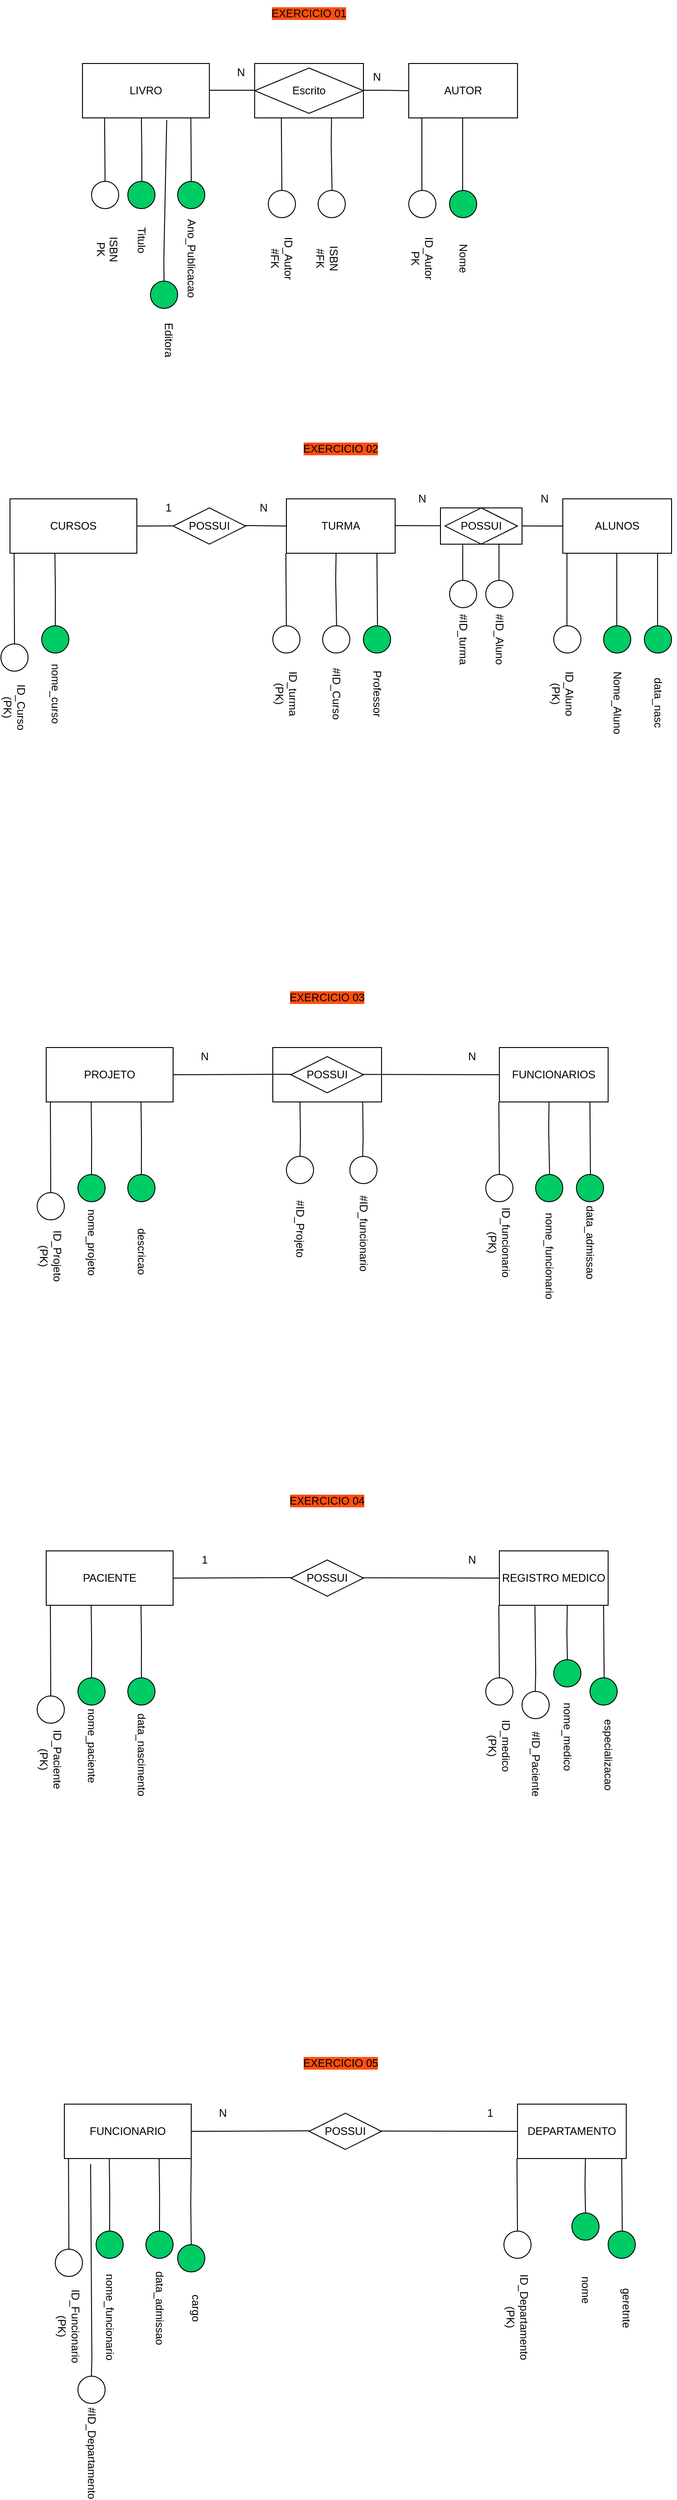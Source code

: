 <mxfile version="24.0.2" type="device">
  <diagram name="Page-1" id="LcC-b1PF1Xd6xPBBCu2K">
    <mxGraphModel dx="2045" dy="643" grid="1" gridSize="10" guides="1" tooltips="1" connect="1" arrows="1" fold="1" page="1" pageScale="1" pageWidth="850" pageHeight="1100" math="0" shadow="0">
      <root>
        <mxCell id="0" />
        <mxCell id="1" parent="0" />
        <mxCell id="yq6flEP6wWiERsx3pFqE-195" value="" style="rounded=0;whiteSpace=wrap;html=1;" parent="1" vertex="1">
          <mxGeometry x="-490" y="1215" width="120" height="60" as="geometry" />
        </mxCell>
        <mxCell id="yq6flEP6wWiERsx3pFqE-2" value="LIVRO" style="rounded=0;whiteSpace=wrap;html=1;" parent="1" vertex="1">
          <mxGeometry x="-700" y="130" width="140" height="60" as="geometry" />
        </mxCell>
        <mxCell id="yq6flEP6wWiERsx3pFqE-4" value="AUTOR" style="rounded=0;whiteSpace=wrap;html=1;" parent="1" vertex="1">
          <mxGeometry x="-340" y="130" width="120" height="60" as="geometry" />
        </mxCell>
        <mxCell id="yq6flEP6wWiERsx3pFqE-14" value="" style="ellipse;whiteSpace=wrap;html=1;rounded=0;fillColor=#00CC66;" parent="1" vertex="1">
          <mxGeometry x="-650" y="260" width="30" height="30" as="geometry" />
        </mxCell>
        <mxCell id="yq6flEP6wWiERsx3pFqE-16" value="Titulo" style="text;html=1;align=center;verticalAlign=middle;whiteSpace=wrap;rounded=0;rotation=90;" parent="1" vertex="1">
          <mxGeometry x="-665" y="310" width="60" height="30" as="geometry" />
        </mxCell>
        <mxCell id="yq6flEP6wWiERsx3pFqE-22" value="" style="ellipse;whiteSpace=wrap;html=1;rounded=0;" parent="1" vertex="1">
          <mxGeometry x="-690" y="260" width="30" height="30" as="geometry" />
        </mxCell>
        <mxCell id="yq6flEP6wWiERsx3pFqE-35" value="&lt;div&gt;ISBN&lt;/div&gt;&lt;div&gt;PK&lt;/div&gt;&lt;div&gt;&lt;br&gt;&lt;/div&gt;" style="text;html=1;align=center;verticalAlign=middle;whiteSpace=wrap;rounded=0;rotation=90;" parent="1" vertex="1">
          <mxGeometry x="-710" y="320" width="60" height="30" as="geometry" />
        </mxCell>
        <mxCell id="yq6flEP6wWiERsx3pFqE-37" value="" style="ellipse;whiteSpace=wrap;html=1;rounded=0;fillColor=#00CC66;" parent="1" vertex="1">
          <mxGeometry x="-595" y="260" width="30" height="30" as="geometry" />
        </mxCell>
        <mxCell id="yq6flEP6wWiERsx3pFqE-43" value="Ano_Publicacao" style="text;html=1;align=center;verticalAlign=middle;whiteSpace=wrap;rounded=0;rotation=90;" parent="1" vertex="1">
          <mxGeometry x="-610" y="330" width="60" height="30" as="geometry" />
        </mxCell>
        <mxCell id="yq6flEP6wWiERsx3pFqE-45" value="" style="ellipse;whiteSpace=wrap;html=1;" parent="1" vertex="1">
          <mxGeometry x="-340" y="270" width="30" height="30" as="geometry" />
        </mxCell>
        <mxCell id="yq6flEP6wWiERsx3pFqE-46" value="" style="ellipse;whiteSpace=wrap;html=1;fillColor=#00CC66;" parent="1" vertex="1">
          <mxGeometry x="-295" y="270" width="30" height="30" as="geometry" />
        </mxCell>
        <mxCell id="yq6flEP6wWiERsx3pFqE-48" value="" style="endArrow=none;html=1;rounded=0;" parent="1" edge="1">
          <mxGeometry width="50" height="50" relative="1" as="geometry">
            <mxPoint x="-325.5" y="270" as="sourcePoint" />
            <mxPoint x="-325.5" y="190" as="targetPoint" />
          </mxGeometry>
        </mxCell>
        <mxCell id="yq6flEP6wWiERsx3pFqE-49" value="" style="endArrow=none;html=1;rounded=0;" parent="1" edge="1">
          <mxGeometry width="50" height="50" relative="1" as="geometry">
            <mxPoint x="-280.5" y="270" as="sourcePoint" />
            <mxPoint x="-280.5" y="190" as="targetPoint" />
          </mxGeometry>
        </mxCell>
        <mxCell id="yq6flEP6wWiERsx3pFqE-55" value="" style="endArrow=none;html=1;rounded=0;entryX=0.697;entryY=1.063;entryDx=0;entryDy=0;entryPerimeter=0;" parent="1" edge="1">
          <mxGeometry width="50" height="50" relative="1" as="geometry">
            <mxPoint x="-580" y="260" as="sourcePoint" />
            <mxPoint x="-580.4" y="190.0" as="targetPoint" />
            <Array as="points">
              <mxPoint x="-580.04" y="246.22" />
            </Array>
          </mxGeometry>
        </mxCell>
        <mxCell id="yq6flEP6wWiERsx3pFqE-56" value="" style="endArrow=none;html=1;rounded=0;" parent="1" edge="1">
          <mxGeometry width="50" height="50" relative="1" as="geometry">
            <mxPoint x="-675.09" y="260" as="sourcePoint" />
            <mxPoint x="-675.59" y="190" as="targetPoint" />
          </mxGeometry>
        </mxCell>
        <mxCell id="yq6flEP6wWiERsx3pFqE-57" value="" style="endArrow=none;html=1;rounded=0;" parent="1" edge="1">
          <mxGeometry width="50" height="50" relative="1" as="geometry">
            <mxPoint x="-634.5" y="260" as="sourcePoint" />
            <mxPoint x="-635" y="190" as="targetPoint" />
            <Array as="points">
              <mxPoint x="-634.5" y="230" />
            </Array>
          </mxGeometry>
        </mxCell>
        <mxCell id="yq6flEP6wWiERsx3pFqE-59" value="" style="endArrow=none;html=1;rounded=0;" parent="1" edge="1">
          <mxGeometry width="50" height="50" relative="1" as="geometry">
            <mxPoint x="-560" y="159.5" as="sourcePoint" />
            <mxPoint x="-500" y="159.5" as="targetPoint" />
            <Array as="points">
              <mxPoint x="-519.5" y="159.5" />
            </Array>
          </mxGeometry>
        </mxCell>
        <mxCell id="yq6flEP6wWiERsx3pFqE-60" value="" style="endArrow=none;html=1;rounded=0;entryX=0;entryY=0.5;entryDx=0;entryDy=0;" parent="1" target="yq6flEP6wWiERsx3pFqE-4" edge="1">
          <mxGeometry width="50" height="50" relative="1" as="geometry">
            <mxPoint x="-410" y="159.5" as="sourcePoint" />
            <mxPoint x="-350" y="159.5" as="targetPoint" />
            <Array as="points">
              <mxPoint x="-369.5" y="159.5" />
            </Array>
          </mxGeometry>
        </mxCell>
        <mxCell id="yq6flEP6wWiERsx3pFqE-65" value="ID_Autor&lt;div&gt;PK&lt;/div&gt;" style="text;html=1;align=center;verticalAlign=middle;whiteSpace=wrap;rounded=0;rotation=90;" parent="1" vertex="1">
          <mxGeometry x="-355" y="330" width="60" height="30" as="geometry" />
        </mxCell>
        <mxCell id="yq6flEP6wWiERsx3pFqE-66" value="Nome" style="text;html=1;align=center;verticalAlign=middle;whiteSpace=wrap;rounded=0;rotation=90;" parent="1" vertex="1">
          <mxGeometry x="-310" y="330" width="60" height="30" as="geometry" />
        </mxCell>
        <mxCell id="yq6flEP6wWiERsx3pFqE-73" value="N" style="text;html=1;align=center;verticalAlign=middle;whiteSpace=wrap;rounded=0;rotation=0;" parent="1" vertex="1">
          <mxGeometry x="-550" y="130" width="50" height="20" as="geometry" />
        </mxCell>
        <mxCell id="yq6flEP6wWiERsx3pFqE-74" value="N" style="text;html=1;align=center;verticalAlign=middle;whiteSpace=wrap;rounded=0;rotation=0;" parent="1" vertex="1">
          <mxGeometry x="-400" y="135" width="50" height="20" as="geometry" />
        </mxCell>
        <mxCell id="yq6flEP6wWiERsx3pFqE-77" value="" style="ellipse;whiteSpace=wrap;html=1;rounded=0;fillColor=#00CC66;" parent="1" vertex="1">
          <mxGeometry x="-625" y="370" width="30" height="30" as="geometry" />
        </mxCell>
        <mxCell id="yq6flEP6wWiERsx3pFqE-79" value="Editora" style="text;html=1;align=center;verticalAlign=middle;whiteSpace=wrap;rounded=0;rotation=90;" parent="1" vertex="1">
          <mxGeometry x="-635" y="420" width="60" height="30" as="geometry" />
        </mxCell>
        <mxCell id="yq6flEP6wWiERsx3pFqE-80" value="" style="endArrow=none;html=1;rounded=0;entryX=0.664;entryY=1.04;entryDx=0;entryDy=0;entryPerimeter=0;exitX=0.5;exitY=0;exitDx=0;exitDy=0;" parent="1" source="yq6flEP6wWiERsx3pFqE-77" target="yq6flEP6wWiERsx3pFqE-2" edge="1">
          <mxGeometry width="50" height="50" relative="1" as="geometry">
            <mxPoint x="-610.19" y="360" as="sourcePoint" />
            <mxPoint x="-610.59" y="290" as="targetPoint" />
            <Array as="points">
              <mxPoint x="-610.23" y="346.22" />
            </Array>
          </mxGeometry>
        </mxCell>
        <mxCell id="yq6flEP6wWiERsx3pFqE-81" value="" style="ellipse;whiteSpace=wrap;html=1;" parent="1" vertex="1">
          <mxGeometry x="-495" y="270" width="30" height="30" as="geometry" />
        </mxCell>
        <mxCell id="yq6flEP6wWiERsx3pFqE-82" value="ID_Autor&lt;div&gt;#FK&lt;/div&gt;" style="text;html=1;align=center;verticalAlign=middle;whiteSpace=wrap;rounded=0;rotation=90;" parent="1" vertex="1">
          <mxGeometry x="-510" y="330" width="60" height="30" as="geometry" />
        </mxCell>
        <mxCell id="yq6flEP6wWiERsx3pFqE-83" value="" style="ellipse;whiteSpace=wrap;html=1;rounded=0;" parent="1" vertex="1">
          <mxGeometry x="-440" y="270" width="30" height="30" as="geometry" />
        </mxCell>
        <mxCell id="yq6flEP6wWiERsx3pFqE-84" value="&lt;div&gt;ISBN&lt;/div&gt;&lt;div&gt;#FK&lt;/div&gt;" style="text;html=1;align=center;verticalAlign=middle;whiteSpace=wrap;rounded=0;rotation=90;" parent="1" vertex="1">
          <mxGeometry x="-460" y="330" width="60" height="30" as="geometry" />
        </mxCell>
        <mxCell id="yq6flEP6wWiERsx3pFqE-85" value="" style="rounded=0;whiteSpace=wrap;html=1;" parent="1" vertex="1">
          <mxGeometry x="-510" y="130" width="120" height="60" as="geometry" />
        </mxCell>
        <mxCell id="yq6flEP6wWiERsx3pFqE-5" value="Escrito" style="rhombus;whiteSpace=wrap;html=1;" parent="1" vertex="1">
          <mxGeometry x="-510" y="135" width="120" height="50" as="geometry" />
        </mxCell>
        <mxCell id="yq6flEP6wWiERsx3pFqE-86" value="" style="endArrow=none;html=1;rounded=0;exitX=0.5;exitY=0;exitDx=0;exitDy=0;" parent="1" source="yq6flEP6wWiERsx3pFqE-81" edge="1">
          <mxGeometry width="50" height="50" relative="1" as="geometry">
            <mxPoint x="-480.09" y="260" as="sourcePoint" />
            <mxPoint x="-480.59" y="190" as="targetPoint" />
          </mxGeometry>
        </mxCell>
        <mxCell id="yq6flEP6wWiERsx3pFqE-87" value="" style="endArrow=none;html=1;rounded=0;exitX=0.5;exitY=0;exitDx=0;exitDy=0;" parent="1" edge="1">
          <mxGeometry width="50" height="50" relative="1" as="geometry">
            <mxPoint x="-424.59" y="270" as="sourcePoint" />
            <mxPoint x="-425.18" y="190" as="targetPoint" />
            <Array as="points">
              <mxPoint x="-425.59" y="220" />
            </Array>
          </mxGeometry>
        </mxCell>
        <mxCell id="yq6flEP6wWiERsx3pFqE-93" value="&lt;span style=&quot;background-color: rgb(255, 79, 15);&quot;&gt;EXERCICIO 01&lt;/span&gt;" style="text;html=1;align=center;verticalAlign=middle;whiteSpace=wrap;rounded=0;" parent="1" vertex="1">
          <mxGeometry x="-530" y="60" width="160" height="30" as="geometry" />
        </mxCell>
        <mxCell id="yq6flEP6wWiERsx3pFqE-94" value="CURSOS" style="rounded=0;whiteSpace=wrap;html=1;" parent="1" vertex="1">
          <mxGeometry x="-780" y="610" width="140" height="60" as="geometry" />
        </mxCell>
        <mxCell id="yq6flEP6wWiERsx3pFqE-95" value="ALUNOS" style="rounded=0;whiteSpace=wrap;html=1;" parent="1" vertex="1">
          <mxGeometry x="-170" y="610" width="120" height="60" as="geometry" />
        </mxCell>
        <mxCell id="yq6flEP6wWiERsx3pFqE-96" value="" style="ellipse;whiteSpace=wrap;html=1;rounded=0;fillColor=#00CC66;" parent="1" vertex="1">
          <mxGeometry x="-745" y="750" width="30" height="30" as="geometry" />
        </mxCell>
        <mxCell id="yq6flEP6wWiERsx3pFqE-97" value="nome_curso" style="text;html=1;align=center;verticalAlign=middle;whiteSpace=wrap;rounded=0;rotation=90;" parent="1" vertex="1">
          <mxGeometry x="-760" y="810" width="60" height="30" as="geometry" />
        </mxCell>
        <mxCell id="yq6flEP6wWiERsx3pFqE-98" value="" style="ellipse;whiteSpace=wrap;html=1;rounded=0;" parent="1" vertex="1">
          <mxGeometry x="-790" y="770" width="30" height="30" as="geometry" />
        </mxCell>
        <mxCell id="yq6flEP6wWiERsx3pFqE-99" value="&lt;div&gt;ID_Curso (PK)&lt;/div&gt;" style="text;html=1;align=center;verticalAlign=middle;whiteSpace=wrap;rounded=0;rotation=90;" parent="1" vertex="1">
          <mxGeometry x="-805" y="825" width="60" height="30" as="geometry" />
        </mxCell>
        <mxCell id="yq6flEP6wWiERsx3pFqE-102" value="" style="ellipse;whiteSpace=wrap;html=1;" parent="1" vertex="1">
          <mxGeometry x="-180" y="750" width="30" height="30" as="geometry" />
        </mxCell>
        <mxCell id="yq6flEP6wWiERsx3pFqE-103" value="" style="ellipse;whiteSpace=wrap;html=1;fillColor=#00CC66;" parent="1" vertex="1">
          <mxGeometry x="-125" y="750" width="30" height="30" as="geometry" />
        </mxCell>
        <mxCell id="yq6flEP6wWiERsx3pFqE-104" value="" style="endArrow=none;html=1;rounded=0;" parent="1" edge="1">
          <mxGeometry width="50" height="50" relative="1" as="geometry">
            <mxPoint x="-165.42" y="750" as="sourcePoint" />
            <mxPoint x="-165.42" y="670" as="targetPoint" />
          </mxGeometry>
        </mxCell>
        <mxCell id="yq6flEP6wWiERsx3pFqE-105" value="" style="endArrow=none;html=1;rounded=0;" parent="1" edge="1">
          <mxGeometry width="50" height="50" relative="1" as="geometry">
            <mxPoint x="-110.42" y="750" as="sourcePoint" />
            <mxPoint x="-110.42" y="670" as="targetPoint" />
          </mxGeometry>
        </mxCell>
        <mxCell id="yq6flEP6wWiERsx3pFqE-107" value="" style="endArrow=none;html=1;rounded=0;exitX=0.5;exitY=0;exitDx=0;exitDy=0;" parent="1" source="yq6flEP6wWiERsx3pFqE-98" edge="1">
          <mxGeometry width="50" height="50" relative="1" as="geometry">
            <mxPoint x="-774.92" y="740" as="sourcePoint" />
            <mxPoint x="-775.42" y="670" as="targetPoint" />
          </mxGeometry>
        </mxCell>
        <mxCell id="yq6flEP6wWiERsx3pFqE-108" value="" style="endArrow=none;html=1;rounded=0;exitX=0.5;exitY=0;exitDx=0;exitDy=0;" parent="1" source="yq6flEP6wWiERsx3pFqE-96" edge="1">
          <mxGeometry width="50" height="50" relative="1" as="geometry">
            <mxPoint x="-729.92" y="740" as="sourcePoint" />
            <mxPoint x="-730.42" y="670" as="targetPoint" />
            <Array as="points">
              <mxPoint x="-729.92" y="710" />
            </Array>
          </mxGeometry>
        </mxCell>
        <mxCell id="yq6flEP6wWiERsx3pFqE-109" value="" style="endArrow=none;html=1;rounded=0;exitX=1;exitY=0.5;exitDx=0;exitDy=0;entryX=0;entryY=0.5;entryDx=0;entryDy=0;" parent="1" source="yq6flEP6wWiERsx3pFqE-94" target="yq6flEP6wWiERsx3pFqE-122" edge="1">
          <mxGeometry width="50" height="50" relative="1" as="geometry">
            <mxPoint x="-555" y="639.5" as="sourcePoint" />
            <mxPoint x="-480" y="640" as="targetPoint" />
            <Array as="points">
              <mxPoint x="-514.5" y="639.5" />
            </Array>
          </mxGeometry>
        </mxCell>
        <mxCell id="yq6flEP6wWiERsx3pFqE-110" value="" style="endArrow=none;html=1;rounded=0;entryX=0;entryY=0.5;entryDx=0;entryDy=0;" parent="1" target="yq6flEP6wWiERsx3pFqE-95" edge="1">
          <mxGeometry width="50" height="50" relative="1" as="geometry">
            <mxPoint x="-405" y="639.5" as="sourcePoint" />
            <mxPoint x="-345" y="639.5" as="targetPoint" />
            <Array as="points">
              <mxPoint x="-364.5" y="639.5" />
            </Array>
          </mxGeometry>
        </mxCell>
        <mxCell id="yq6flEP6wWiERsx3pFqE-111" value="ID_Aluno (PK)" style="text;html=1;align=center;verticalAlign=middle;whiteSpace=wrap;rounded=0;rotation=90;" parent="1" vertex="1">
          <mxGeometry x="-200" y="810" width="60" height="30" as="geometry" />
        </mxCell>
        <mxCell id="yq6flEP6wWiERsx3pFqE-112" value="Nome_Aluno" style="text;html=1;align=center;verticalAlign=middle;whiteSpace=wrap;rounded=0;rotation=90;" parent="1" vertex="1">
          <mxGeometry x="-140" y="820" width="60" height="30" as="geometry" />
        </mxCell>
        <mxCell id="yq6flEP6wWiERsx3pFqE-119" value="ID_turma (PK)" style="text;html=1;align=center;verticalAlign=middle;whiteSpace=wrap;rounded=0;rotation=90;" parent="1" vertex="1">
          <mxGeometry x="-505" y="810" width="60" height="30" as="geometry" />
        </mxCell>
        <mxCell id="yq6flEP6wWiERsx3pFqE-120" value="" style="ellipse;whiteSpace=wrap;html=1;rounded=0;" parent="1" vertex="1">
          <mxGeometry x="-435" y="750" width="30" height="30" as="geometry" />
        </mxCell>
        <mxCell id="yq6flEP6wWiERsx3pFqE-121" value="&lt;div&gt;Professor&lt;/div&gt;" style="text;html=1;align=center;verticalAlign=middle;whiteSpace=wrap;rounded=0;rotation=90;" parent="1" vertex="1">
          <mxGeometry x="-405" y="810" width="60" height="30" as="geometry" />
        </mxCell>
        <mxCell id="yq6flEP6wWiERsx3pFqE-122" value="TURMA" style="rounded=0;whiteSpace=wrap;html=1;" parent="1" vertex="1">
          <mxGeometry x="-475" y="610" width="120" height="60" as="geometry" />
        </mxCell>
        <mxCell id="yq6flEP6wWiERsx3pFqE-124" value="" style="endArrow=none;html=1;rounded=0;exitX=0.5;exitY=0;exitDx=0;exitDy=0;" parent="1" edge="1">
          <mxGeometry width="50" height="50" relative="1" as="geometry">
            <mxPoint x="-475" y="750" as="sourcePoint" />
            <mxPoint x="-475.59" y="670" as="targetPoint" />
          </mxGeometry>
        </mxCell>
        <mxCell id="yq6flEP6wWiERsx3pFqE-125" value="" style="endArrow=none;html=1;rounded=0;exitX=0.5;exitY=0;exitDx=0;exitDy=0;" parent="1" edge="1">
          <mxGeometry width="50" height="50" relative="1" as="geometry">
            <mxPoint x="-419.59" y="750" as="sourcePoint" />
            <mxPoint x="-420.18" y="670" as="targetPoint" />
            <Array as="points">
              <mxPoint x="-420.59" y="700" />
            </Array>
          </mxGeometry>
        </mxCell>
        <mxCell id="yq6flEP6wWiERsx3pFqE-126" value="&lt;span style=&quot;background-color: rgb(255, 79, 15);&quot;&gt;EXERCICIO 02&lt;/span&gt;" style="text;html=1;align=center;verticalAlign=middle;whiteSpace=wrap;rounded=0;" parent="1" vertex="1">
          <mxGeometry x="-495" y="540" width="160" height="30" as="geometry" />
        </mxCell>
        <mxCell id="yq6flEP6wWiERsx3pFqE-128" value="" style="ellipse;whiteSpace=wrap;html=1;fillColor=#00CC66;" parent="1" vertex="1">
          <mxGeometry x="-80" y="750" width="30" height="30" as="geometry" />
        </mxCell>
        <mxCell id="yq6flEP6wWiERsx3pFqE-129" value="" style="endArrow=none;html=1;rounded=0;" parent="1" edge="1">
          <mxGeometry width="50" height="50" relative="1" as="geometry">
            <mxPoint x="-65.42" y="750" as="sourcePoint" />
            <mxPoint x="-65.42" y="670" as="targetPoint" />
          </mxGeometry>
        </mxCell>
        <mxCell id="yq6flEP6wWiERsx3pFqE-130" value="data_nasc" style="text;html=1;align=center;verticalAlign=middle;whiteSpace=wrap;rounded=0;rotation=90;" parent="1" vertex="1">
          <mxGeometry x="-95" y="815" width="60" height="40" as="geometry" />
        </mxCell>
        <mxCell id="yq6flEP6wWiERsx3pFqE-131" value="" style="rounded=0;whiteSpace=wrap;html=1;" parent="1" vertex="1">
          <mxGeometry x="-305" y="620" width="90" height="40" as="geometry" />
        </mxCell>
        <mxCell id="yq6flEP6wWiERsx3pFqE-132" value="POSSUI" style="rhombus;whiteSpace=wrap;html=1;" parent="1" vertex="1">
          <mxGeometry x="-300" y="620" width="80" height="40" as="geometry" />
        </mxCell>
        <mxCell id="yq6flEP6wWiERsx3pFqE-133" value="#ID_turma" style="text;html=1;align=center;verticalAlign=middle;whiteSpace=wrap;rounded=0;rotation=90;" parent="1" vertex="1">
          <mxGeometry x="-310" y="750" width="60" height="30" as="geometry" />
        </mxCell>
        <mxCell id="yq6flEP6wWiERsx3pFqE-134" value="#ID_Aluno" style="text;html=1;align=center;verticalAlign=middle;whiteSpace=wrap;rounded=0;rotation=90;" parent="1" vertex="1">
          <mxGeometry x="-270" y="750" width="60" height="30" as="geometry" />
        </mxCell>
        <mxCell id="yq6flEP6wWiERsx3pFqE-135" value="" style="ellipse;whiteSpace=wrap;html=1;" parent="1" vertex="1">
          <mxGeometry x="-295" y="700" width="30" height="30" as="geometry" />
        </mxCell>
        <mxCell id="yq6flEP6wWiERsx3pFqE-136" value="" style="ellipse;whiteSpace=wrap;html=1;" parent="1" vertex="1">
          <mxGeometry x="-255" y="700" width="30" height="30" as="geometry" />
        </mxCell>
        <mxCell id="yq6flEP6wWiERsx3pFqE-137" value="" style="endArrow=none;html=1;rounded=0;" parent="1" edge="1">
          <mxGeometry width="50" height="50" relative="1" as="geometry">
            <mxPoint x="-280.42" y="700" as="sourcePoint" />
            <mxPoint x="-280.42" y="660" as="targetPoint" />
            <Array as="points" />
          </mxGeometry>
        </mxCell>
        <mxCell id="yq6flEP6wWiERsx3pFqE-138" value="" style="endArrow=none;html=1;rounded=0;" parent="1" edge="1">
          <mxGeometry width="50" height="50" relative="1" as="geometry">
            <mxPoint x="-240.42" y="700" as="sourcePoint" />
            <mxPoint x="-240.42" y="660" as="targetPoint" />
            <Array as="points" />
          </mxGeometry>
        </mxCell>
        <mxCell id="yq6flEP6wWiERsx3pFqE-139" value="N" style="text;html=1;align=center;verticalAlign=middle;whiteSpace=wrap;rounded=0;rotation=0;" parent="1" vertex="1">
          <mxGeometry x="-350" y="600" width="50" height="20" as="geometry" />
        </mxCell>
        <mxCell id="yq6flEP6wWiERsx3pFqE-141" value="N" style="text;html=1;align=center;verticalAlign=middle;whiteSpace=wrap;rounded=0;rotation=0;" parent="1" vertex="1">
          <mxGeometry x="-215" y="600" width="50" height="20" as="geometry" />
        </mxCell>
        <mxCell id="yq6flEP6wWiERsx3pFqE-143" value="POSSUI" style="rhombus;whiteSpace=wrap;html=1;" parent="1" vertex="1">
          <mxGeometry x="-600" y="620" width="80" height="40" as="geometry" />
        </mxCell>
        <mxCell id="yq6flEP6wWiERsx3pFqE-144" value="N" style="text;html=1;align=center;verticalAlign=middle;whiteSpace=wrap;rounded=0;rotation=0;" parent="1" vertex="1">
          <mxGeometry x="-525" y="610" width="50" height="20" as="geometry" />
        </mxCell>
        <mxCell id="yq6flEP6wWiERsx3pFqE-145" value="1" style="text;html=1;align=center;verticalAlign=middle;whiteSpace=wrap;rounded=0;rotation=0;" parent="1" vertex="1">
          <mxGeometry x="-630" y="610" width="50" height="20" as="geometry" />
        </mxCell>
        <mxCell id="yq6flEP6wWiERsx3pFqE-146" value="#ID_Curso" style="text;html=1;align=center;verticalAlign=middle;whiteSpace=wrap;rounded=0;rotation=90;" parent="1" vertex="1">
          <mxGeometry x="-450" y="810" width="60" height="30" as="geometry" />
        </mxCell>
        <mxCell id="yq6flEP6wWiERsx3pFqE-147" value="" style="ellipse;whiteSpace=wrap;html=1;rounded=0;fillColor=#00CC66;" parent="1" vertex="1">
          <mxGeometry x="-390" y="750" width="30" height="30" as="geometry" />
        </mxCell>
        <mxCell id="yq6flEP6wWiERsx3pFqE-148" value="" style="endArrow=none;html=1;rounded=0;exitX=0.5;exitY=0;exitDx=0;exitDy=0;" parent="1" edge="1">
          <mxGeometry width="50" height="50" relative="1" as="geometry">
            <mxPoint x="-374.5" y="750" as="sourcePoint" />
            <mxPoint x="-375.09" y="670" as="targetPoint" />
            <Array as="points" />
          </mxGeometry>
        </mxCell>
        <mxCell id="yq6flEP6wWiERsx3pFqE-149" value="PROJETO" style="rounded=0;whiteSpace=wrap;html=1;" parent="1" vertex="1">
          <mxGeometry x="-740" y="1215" width="140" height="60" as="geometry" />
        </mxCell>
        <mxCell id="yq6flEP6wWiERsx3pFqE-151" value="" style="ellipse;whiteSpace=wrap;html=1;rounded=0;fillColor=#00CC66;" parent="1" vertex="1">
          <mxGeometry x="-705" y="1355" width="30" height="30" as="geometry" />
        </mxCell>
        <mxCell id="yq6flEP6wWiERsx3pFqE-152" value="nome_projeto" style="text;html=1;align=center;verticalAlign=middle;whiteSpace=wrap;rounded=0;rotation=90;" parent="1" vertex="1">
          <mxGeometry x="-720" y="1415" width="60" height="30" as="geometry" />
        </mxCell>
        <mxCell id="yq6flEP6wWiERsx3pFqE-153" value="" style="ellipse;whiteSpace=wrap;html=1;rounded=0;" parent="1" vertex="1">
          <mxGeometry x="-750" y="1375" width="30" height="30" as="geometry" />
        </mxCell>
        <mxCell id="yq6flEP6wWiERsx3pFqE-154" value="&lt;div&gt;ID_Projeto (PK)&lt;/div&gt;" style="text;html=1;align=center;verticalAlign=middle;whiteSpace=wrap;rounded=0;rotation=90;" parent="1" vertex="1">
          <mxGeometry x="-765" y="1430" width="60" height="30" as="geometry" />
        </mxCell>
        <mxCell id="yq6flEP6wWiERsx3pFqE-159" value="" style="endArrow=none;html=1;rounded=0;exitX=0.5;exitY=0;exitDx=0;exitDy=0;" parent="1" source="yq6flEP6wWiERsx3pFqE-153" edge="1">
          <mxGeometry width="50" height="50" relative="1" as="geometry">
            <mxPoint x="-734.92" y="1345" as="sourcePoint" />
            <mxPoint x="-735.42" y="1275" as="targetPoint" />
          </mxGeometry>
        </mxCell>
        <mxCell id="yq6flEP6wWiERsx3pFqE-160" value="" style="endArrow=none;html=1;rounded=0;exitX=0.5;exitY=0;exitDx=0;exitDy=0;" parent="1" source="yq6flEP6wWiERsx3pFqE-151" edge="1">
          <mxGeometry width="50" height="50" relative="1" as="geometry">
            <mxPoint x="-689.92" y="1345" as="sourcePoint" />
            <mxPoint x="-690.42" y="1275" as="targetPoint" />
            <Array as="points">
              <mxPoint x="-689.92" y="1315" />
            </Array>
          </mxGeometry>
        </mxCell>
        <mxCell id="yq6flEP6wWiERsx3pFqE-161" value="" style="endArrow=none;html=1;rounded=0;exitX=1;exitY=0.5;exitDx=0;exitDy=0;entryX=0;entryY=0.5;entryDx=0;entryDy=0;" parent="1" source="yq6flEP6wWiERsx3pFqE-149" target="yq6flEP6wWiERsx3pFqE-169" edge="1">
          <mxGeometry width="50" height="50" relative="1" as="geometry">
            <mxPoint x="-515" y="1244.5" as="sourcePoint" />
            <mxPoint x="-440" y="1245" as="targetPoint" />
            <Array as="points">
              <mxPoint x="-474.5" y="1244.5" />
            </Array>
          </mxGeometry>
        </mxCell>
        <mxCell id="yq6flEP6wWiERsx3pFqE-166" value="ID_funcionario (PK)" style="text;html=1;align=center;verticalAlign=middle;whiteSpace=wrap;rounded=0;rotation=90;" parent="1" vertex="1">
          <mxGeometry x="-270" y="1415" width="60" height="30" as="geometry" />
        </mxCell>
        <mxCell id="yq6flEP6wWiERsx3pFqE-167" value="" style="ellipse;whiteSpace=wrap;html=1;rounded=0;fillColor=#00CC66;" parent="1" vertex="1">
          <mxGeometry x="-200" y="1355" width="30" height="30" as="geometry" />
        </mxCell>
        <mxCell id="yq6flEP6wWiERsx3pFqE-168" value="&lt;div&gt;data_admissao&lt;/div&gt;" style="text;html=1;align=center;verticalAlign=middle;whiteSpace=wrap;rounded=0;rotation=90;" parent="1" vertex="1">
          <mxGeometry x="-170" y="1415" width="60" height="30" as="geometry" />
        </mxCell>
        <mxCell id="yq6flEP6wWiERsx3pFqE-169" value="FUNCIONARIOS" style="rounded=0;whiteSpace=wrap;html=1;" parent="1" vertex="1">
          <mxGeometry x="-240" y="1215" width="120" height="60" as="geometry" />
        </mxCell>
        <mxCell id="yq6flEP6wWiERsx3pFqE-170" value="" style="endArrow=none;html=1;rounded=0;exitX=0.5;exitY=0;exitDx=0;exitDy=0;" parent="1" edge="1">
          <mxGeometry width="50" height="50" relative="1" as="geometry">
            <mxPoint x="-240" y="1355" as="sourcePoint" />
            <mxPoint x="-240.59" y="1275" as="targetPoint" />
          </mxGeometry>
        </mxCell>
        <mxCell id="yq6flEP6wWiERsx3pFqE-171" value="" style="endArrow=none;html=1;rounded=0;exitX=0.5;exitY=0;exitDx=0;exitDy=0;" parent="1" edge="1">
          <mxGeometry width="50" height="50" relative="1" as="geometry">
            <mxPoint x="-184.59" y="1355" as="sourcePoint" />
            <mxPoint x="-185.18" y="1275" as="targetPoint" />
            <Array as="points">
              <mxPoint x="-185.59" y="1305" />
            </Array>
          </mxGeometry>
        </mxCell>
        <mxCell id="yq6flEP6wWiERsx3pFqE-172" value="&lt;span style=&quot;background-color: rgb(255, 79, 15);&quot;&gt;EXERCICIO 03&lt;/span&gt;" style="text;html=1;align=center;verticalAlign=middle;whiteSpace=wrap;rounded=0;" parent="1" vertex="1">
          <mxGeometry x="-510" y="1145" width="160" height="30" as="geometry" />
        </mxCell>
        <mxCell id="yq6flEP6wWiERsx3pFqE-186" value="POSSUI" style="rhombus;whiteSpace=wrap;html=1;" parent="1" vertex="1">
          <mxGeometry x="-470" y="1225" width="80" height="40" as="geometry" />
        </mxCell>
        <mxCell id="yq6flEP6wWiERsx3pFqE-187" value="N" style="text;html=1;align=center;verticalAlign=middle;whiteSpace=wrap;rounded=0;rotation=0;" parent="1" vertex="1">
          <mxGeometry x="-295" y="1215" width="50" height="20" as="geometry" />
        </mxCell>
        <mxCell id="yq6flEP6wWiERsx3pFqE-188" value="N" style="text;html=1;align=center;verticalAlign=middle;whiteSpace=wrap;rounded=0;rotation=0;" parent="1" vertex="1">
          <mxGeometry x="-590" y="1215" width="50" height="20" as="geometry" />
        </mxCell>
        <mxCell id="yq6flEP6wWiERsx3pFqE-189" value="nome_funcionario" style="text;html=1;align=center;verticalAlign=middle;whiteSpace=wrap;rounded=0;rotation=90;" parent="1" vertex="1">
          <mxGeometry x="-215" y="1430" width="60" height="30" as="geometry" />
        </mxCell>
        <mxCell id="yq6flEP6wWiERsx3pFqE-190" value="" style="ellipse;whiteSpace=wrap;html=1;rounded=0;fillColor=#00CC66;" parent="1" vertex="1">
          <mxGeometry x="-155" y="1355" width="30" height="30" as="geometry" />
        </mxCell>
        <mxCell id="yq6flEP6wWiERsx3pFqE-191" value="" style="endArrow=none;html=1;rounded=0;exitX=0.5;exitY=0;exitDx=0;exitDy=0;" parent="1" edge="1">
          <mxGeometry width="50" height="50" relative="1" as="geometry">
            <mxPoint x="-139.5" y="1355" as="sourcePoint" />
            <mxPoint x="-140.09" y="1275" as="targetPoint" />
            <Array as="points" />
          </mxGeometry>
        </mxCell>
        <mxCell id="yq6flEP6wWiERsx3pFqE-192" value="" style="ellipse;whiteSpace=wrap;html=1;rounded=0;fillColor=#00CC66;" parent="1" vertex="1">
          <mxGeometry x="-650" y="1355" width="30" height="30" as="geometry" />
        </mxCell>
        <mxCell id="yq6flEP6wWiERsx3pFqE-193" value="" style="endArrow=none;html=1;rounded=0;exitX=0.5;exitY=0;exitDx=0;exitDy=0;" parent="1" edge="1">
          <mxGeometry width="50" height="50" relative="1" as="geometry">
            <mxPoint x="-635" y="1355" as="sourcePoint" />
            <mxPoint x="-635.42" y="1275" as="targetPoint" />
            <Array as="points">
              <mxPoint x="-634.92" y="1315" />
            </Array>
          </mxGeometry>
        </mxCell>
        <mxCell id="yq6flEP6wWiERsx3pFqE-194" value="descricao" style="text;html=1;align=center;verticalAlign=middle;whiteSpace=wrap;rounded=0;rotation=90;" parent="1" vertex="1">
          <mxGeometry x="-665" y="1425" width="60" height="30" as="geometry" />
        </mxCell>
        <mxCell id="yq6flEP6wWiERsx3pFqE-196" value="#ID_Projeto" style="text;html=1;align=center;verticalAlign=middle;whiteSpace=wrap;rounded=0;rotation=90;" parent="1" vertex="1">
          <mxGeometry x="-490" y="1400" width="60" height="30" as="geometry" />
        </mxCell>
        <mxCell id="yq6flEP6wWiERsx3pFqE-197" value="#ID_funcionario" style="text;html=1;align=center;verticalAlign=middle;whiteSpace=wrap;rounded=0;rotation=90;" parent="1" vertex="1">
          <mxGeometry x="-420" y="1405" width="60" height="30" as="geometry" />
        </mxCell>
        <mxCell id="yq6flEP6wWiERsx3pFqE-198" value="" style="ellipse;whiteSpace=wrap;html=1;rounded=0;" parent="1" vertex="1">
          <mxGeometry x="-475" y="1335" width="30" height="30" as="geometry" />
        </mxCell>
        <mxCell id="yq6flEP6wWiERsx3pFqE-199" value="" style="ellipse;whiteSpace=wrap;html=1;rounded=0;" parent="1" vertex="1">
          <mxGeometry x="-405" y="1335" width="30" height="30" as="geometry" />
        </mxCell>
        <mxCell id="yq6flEP6wWiERsx3pFqE-200" value="" style="endArrow=none;html=1;rounded=0;" parent="1" edge="1">
          <mxGeometry width="50" height="50" relative="1" as="geometry">
            <mxPoint x="-460" y="1335" as="sourcePoint" />
            <mxPoint x="-460" y="1275" as="targetPoint" />
            <Array as="points">
              <mxPoint x="-459.5" y="1315" />
            </Array>
          </mxGeometry>
        </mxCell>
        <mxCell id="yq6flEP6wWiERsx3pFqE-201" value="" style="endArrow=none;html=1;rounded=0;" parent="1" edge="1">
          <mxGeometry width="50" height="50" relative="1" as="geometry">
            <mxPoint x="-390.83" y="1335" as="sourcePoint" />
            <mxPoint x="-390.83" y="1275" as="targetPoint" />
            <Array as="points">
              <mxPoint x="-390.33" y="1315" />
            </Array>
          </mxGeometry>
        </mxCell>
        <mxCell id="yq6flEP6wWiERsx3pFqE-202" value="" style="ellipse;whiteSpace=wrap;html=1;rounded=0;" parent="1" vertex="1">
          <mxGeometry x="-255" y="1355" width="30" height="30" as="geometry" />
        </mxCell>
        <mxCell id="yq6flEP6wWiERsx3pFqE-203" value="" style="ellipse;whiteSpace=wrap;html=1;rounded=0;" parent="1" vertex="1">
          <mxGeometry x="-490" y="750" width="30" height="30" as="geometry" />
        </mxCell>
        <mxCell id="yq6flEP6wWiERsx3pFqE-205" value="PACIENTE" style="rounded=0;whiteSpace=wrap;html=1;" parent="1" vertex="1">
          <mxGeometry x="-740" y="1770" width="140" height="60" as="geometry" />
        </mxCell>
        <mxCell id="yq6flEP6wWiERsx3pFqE-206" value="" style="ellipse;whiteSpace=wrap;html=1;rounded=0;fillColor=#00CC66;" parent="1" vertex="1">
          <mxGeometry x="-705" y="1910" width="30" height="30" as="geometry" />
        </mxCell>
        <mxCell id="yq6flEP6wWiERsx3pFqE-207" value="nome_paciente" style="text;html=1;align=center;verticalAlign=middle;whiteSpace=wrap;rounded=0;rotation=90;" parent="1" vertex="1">
          <mxGeometry x="-720" y="1970" width="60" height="30" as="geometry" />
        </mxCell>
        <mxCell id="yq6flEP6wWiERsx3pFqE-208" value="" style="ellipse;whiteSpace=wrap;html=1;rounded=0;" parent="1" vertex="1">
          <mxGeometry x="-750" y="1930" width="30" height="30" as="geometry" />
        </mxCell>
        <mxCell id="yq6flEP6wWiERsx3pFqE-209" value="&lt;div&gt;ID_Paciente (PK)&lt;/div&gt;" style="text;html=1;align=center;verticalAlign=middle;whiteSpace=wrap;rounded=0;rotation=90;" parent="1" vertex="1">
          <mxGeometry x="-765" y="1985" width="60" height="30" as="geometry" />
        </mxCell>
        <mxCell id="yq6flEP6wWiERsx3pFqE-210" value="" style="endArrow=none;html=1;rounded=0;exitX=0.5;exitY=0;exitDx=0;exitDy=0;" parent="1" source="yq6flEP6wWiERsx3pFqE-208" edge="1">
          <mxGeometry width="50" height="50" relative="1" as="geometry">
            <mxPoint x="-734.92" y="1900" as="sourcePoint" />
            <mxPoint x="-735.42" y="1830" as="targetPoint" />
          </mxGeometry>
        </mxCell>
        <mxCell id="yq6flEP6wWiERsx3pFqE-211" value="" style="endArrow=none;html=1;rounded=0;exitX=0.5;exitY=0;exitDx=0;exitDy=0;" parent="1" source="yq6flEP6wWiERsx3pFqE-206" edge="1">
          <mxGeometry width="50" height="50" relative="1" as="geometry">
            <mxPoint x="-689.92" y="1900" as="sourcePoint" />
            <mxPoint x="-690.42" y="1830" as="targetPoint" />
            <Array as="points">
              <mxPoint x="-689.92" y="1870" />
            </Array>
          </mxGeometry>
        </mxCell>
        <mxCell id="yq6flEP6wWiERsx3pFqE-212" value="" style="endArrow=none;html=1;rounded=0;exitX=1;exitY=0.5;exitDx=0;exitDy=0;entryX=0;entryY=0.5;entryDx=0;entryDy=0;" parent="1" source="yq6flEP6wWiERsx3pFqE-205" target="yq6flEP6wWiERsx3pFqE-216" edge="1">
          <mxGeometry width="50" height="50" relative="1" as="geometry">
            <mxPoint x="-515" y="1799.5" as="sourcePoint" />
            <mxPoint x="-440" y="1800" as="targetPoint" />
            <Array as="points">
              <mxPoint x="-474.5" y="1799.5" />
            </Array>
          </mxGeometry>
        </mxCell>
        <mxCell id="yq6flEP6wWiERsx3pFqE-213" value="ID_medico (PK)" style="text;html=1;align=center;verticalAlign=middle;whiteSpace=wrap;rounded=0;rotation=90;" parent="1" vertex="1">
          <mxGeometry x="-270" y="1970" width="60" height="30" as="geometry" />
        </mxCell>
        <mxCell id="yq6flEP6wWiERsx3pFqE-214" value="" style="ellipse;whiteSpace=wrap;html=1;rounded=0;fillColor=#00CC66;" parent="1" vertex="1">
          <mxGeometry x="-180" y="1890" width="30" height="30" as="geometry" />
        </mxCell>
        <mxCell id="yq6flEP6wWiERsx3pFqE-215" value="&lt;div&gt;especializacao&lt;/div&gt;" style="text;html=1;align=center;verticalAlign=middle;whiteSpace=wrap;rounded=0;rotation=90;" parent="1" vertex="1">
          <mxGeometry x="-150" y="1980" width="60" height="30" as="geometry" />
        </mxCell>
        <mxCell id="yq6flEP6wWiERsx3pFqE-216" value="REGISTRO MEDICO" style="rounded=0;whiteSpace=wrap;html=1;" parent="1" vertex="1">
          <mxGeometry x="-240" y="1770" width="120" height="60" as="geometry" />
        </mxCell>
        <mxCell id="yq6flEP6wWiERsx3pFqE-217" value="" style="endArrow=none;html=1;rounded=0;exitX=0.5;exitY=0;exitDx=0;exitDy=0;" parent="1" edge="1">
          <mxGeometry width="50" height="50" relative="1" as="geometry">
            <mxPoint x="-240" y="1910" as="sourcePoint" />
            <mxPoint x="-240.59" y="1830" as="targetPoint" />
          </mxGeometry>
        </mxCell>
        <mxCell id="yq6flEP6wWiERsx3pFqE-218" value="" style="endArrow=none;html=1;rounded=0;" parent="1" edge="1">
          <mxGeometry width="50" height="50" relative="1" as="geometry">
            <mxPoint x="-165" y="1890" as="sourcePoint" />
            <mxPoint x="-165.09" y="1830" as="targetPoint" />
            <Array as="points">
              <mxPoint x="-165.5" y="1860" />
            </Array>
          </mxGeometry>
        </mxCell>
        <mxCell id="yq6flEP6wWiERsx3pFqE-219" value="&lt;span style=&quot;background-color: rgb(255, 79, 15);&quot;&gt;EXERCICIO 04&lt;/span&gt;" style="text;html=1;align=center;verticalAlign=middle;whiteSpace=wrap;rounded=0;" parent="1" vertex="1">
          <mxGeometry x="-510" y="1700" width="160" height="30" as="geometry" />
        </mxCell>
        <mxCell id="yq6flEP6wWiERsx3pFqE-220" value="POSSUI" style="rhombus;whiteSpace=wrap;html=1;" parent="1" vertex="1">
          <mxGeometry x="-470" y="1780" width="80" height="40" as="geometry" />
        </mxCell>
        <mxCell id="yq6flEP6wWiERsx3pFqE-221" value="N" style="text;html=1;align=center;verticalAlign=middle;whiteSpace=wrap;rounded=0;rotation=0;" parent="1" vertex="1">
          <mxGeometry x="-295" y="1770" width="50" height="20" as="geometry" />
        </mxCell>
        <mxCell id="yq6flEP6wWiERsx3pFqE-222" value="1" style="text;html=1;align=center;verticalAlign=middle;whiteSpace=wrap;rounded=0;rotation=0;" parent="1" vertex="1">
          <mxGeometry x="-590" y="1770" width="50" height="20" as="geometry" />
        </mxCell>
        <mxCell id="yq6flEP6wWiERsx3pFqE-223" value="nome_medico" style="text;html=1;align=center;verticalAlign=middle;whiteSpace=wrap;rounded=0;rotation=90;" parent="1" vertex="1">
          <mxGeometry x="-195" y="1960" width="60" height="30" as="geometry" />
        </mxCell>
        <mxCell id="yq6flEP6wWiERsx3pFqE-224" value="" style="ellipse;whiteSpace=wrap;html=1;rounded=0;fillColor=#00CC66;" parent="1" vertex="1">
          <mxGeometry x="-140" y="1910" width="30" height="30" as="geometry" />
        </mxCell>
        <mxCell id="yq6flEP6wWiERsx3pFqE-225" value="" style="endArrow=none;html=1;rounded=0;exitX=0.5;exitY=0;exitDx=0;exitDy=0;" parent="1" edge="1">
          <mxGeometry width="50" height="50" relative="1" as="geometry">
            <mxPoint x="-124.41" y="1910" as="sourcePoint" />
            <mxPoint x="-125" y="1830" as="targetPoint" />
            <Array as="points" />
          </mxGeometry>
        </mxCell>
        <mxCell id="yq6flEP6wWiERsx3pFqE-226" value="" style="ellipse;whiteSpace=wrap;html=1;rounded=0;fillColor=#00CC66;" parent="1" vertex="1">
          <mxGeometry x="-650" y="1910" width="30" height="30" as="geometry" />
        </mxCell>
        <mxCell id="yq6flEP6wWiERsx3pFqE-227" value="" style="endArrow=none;html=1;rounded=0;exitX=0.5;exitY=0;exitDx=0;exitDy=0;" parent="1" edge="1">
          <mxGeometry width="50" height="50" relative="1" as="geometry">
            <mxPoint x="-635" y="1910" as="sourcePoint" />
            <mxPoint x="-635.42" y="1830" as="targetPoint" />
            <Array as="points">
              <mxPoint x="-634.92" y="1870" />
            </Array>
          </mxGeometry>
        </mxCell>
        <mxCell id="yq6flEP6wWiERsx3pFqE-228" value="data_nascimento" style="text;html=1;align=center;verticalAlign=middle;whiteSpace=wrap;rounded=0;rotation=90;" parent="1" vertex="1">
          <mxGeometry x="-665" y="1980" width="60" height="30" as="geometry" />
        </mxCell>
        <mxCell id="yq6flEP6wWiERsx3pFqE-230" value="#ID_Paciente" style="text;html=1;align=center;verticalAlign=middle;whiteSpace=wrap;rounded=0;rotation=90;" parent="1" vertex="1">
          <mxGeometry x="-230" y="1990" width="60" height="30" as="geometry" />
        </mxCell>
        <mxCell id="yq6flEP6wWiERsx3pFqE-232" value="" style="ellipse;whiteSpace=wrap;html=1;rounded=0;" parent="1" vertex="1">
          <mxGeometry x="-215" y="1925" width="30" height="30" as="geometry" />
        </mxCell>
        <mxCell id="yq6flEP6wWiERsx3pFqE-234" value="" style="endArrow=none;html=1;rounded=0;entryX=0.327;entryY=1.012;entryDx=0;entryDy=0;entryPerimeter=0;" parent="1" target="yq6flEP6wWiERsx3pFqE-216" edge="1">
          <mxGeometry width="50" height="50" relative="1" as="geometry">
            <mxPoint x="-200.42" y="1925" as="sourcePoint" />
            <mxPoint x="-200" y="1840" as="targetPoint" />
            <Array as="points">
              <mxPoint x="-199.92" y="1905" />
            </Array>
          </mxGeometry>
        </mxCell>
        <mxCell id="yq6flEP6wWiERsx3pFqE-235" value="" style="ellipse;whiteSpace=wrap;html=1;rounded=0;" parent="1" vertex="1">
          <mxGeometry x="-255" y="1910" width="30" height="30" as="geometry" />
        </mxCell>
        <mxCell id="vLZvN4WOpQpsGc3Mh0dI-1" value="FUNCIONARIO" style="rounded=0;whiteSpace=wrap;html=1;" vertex="1" parent="1">
          <mxGeometry x="-720" y="2380" width="140" height="60" as="geometry" />
        </mxCell>
        <mxCell id="vLZvN4WOpQpsGc3Mh0dI-2" value="" style="ellipse;whiteSpace=wrap;html=1;rounded=0;fillColor=#00CC66;" vertex="1" parent="1">
          <mxGeometry x="-685" y="2520" width="30" height="30" as="geometry" />
        </mxCell>
        <mxCell id="vLZvN4WOpQpsGc3Mh0dI-3" value="nome_funcionario" style="text;html=1;align=center;verticalAlign=middle;whiteSpace=wrap;rounded=0;rotation=90;" vertex="1" parent="1">
          <mxGeometry x="-700" y="2600" width="60" height="30" as="geometry" />
        </mxCell>
        <mxCell id="vLZvN4WOpQpsGc3Mh0dI-4" value="" style="ellipse;whiteSpace=wrap;html=1;rounded=0;" vertex="1" parent="1">
          <mxGeometry x="-730" y="2540" width="30" height="30" as="geometry" />
        </mxCell>
        <mxCell id="vLZvN4WOpQpsGc3Mh0dI-5" value="&lt;div&gt;ID_Funcionario (PK)&lt;/div&gt;" style="text;html=1;align=center;verticalAlign=middle;whiteSpace=wrap;rounded=0;rotation=90;" vertex="1" parent="1">
          <mxGeometry x="-745" y="2610" width="60" height="30" as="geometry" />
        </mxCell>
        <mxCell id="vLZvN4WOpQpsGc3Mh0dI-6" value="" style="endArrow=none;html=1;rounded=0;exitX=0.5;exitY=0;exitDx=0;exitDy=0;" edge="1" parent="1" source="vLZvN4WOpQpsGc3Mh0dI-4">
          <mxGeometry width="50" height="50" relative="1" as="geometry">
            <mxPoint x="-714.92" y="2510" as="sourcePoint" />
            <mxPoint x="-715.42" y="2440" as="targetPoint" />
          </mxGeometry>
        </mxCell>
        <mxCell id="vLZvN4WOpQpsGc3Mh0dI-7" value="" style="endArrow=none;html=1;rounded=0;exitX=0.5;exitY=0;exitDx=0;exitDy=0;" edge="1" parent="1" source="vLZvN4WOpQpsGc3Mh0dI-2">
          <mxGeometry width="50" height="50" relative="1" as="geometry">
            <mxPoint x="-669.92" y="2510" as="sourcePoint" />
            <mxPoint x="-670.42" y="2440" as="targetPoint" />
            <Array as="points">
              <mxPoint x="-669.92" y="2480" />
            </Array>
          </mxGeometry>
        </mxCell>
        <mxCell id="vLZvN4WOpQpsGc3Mh0dI-8" value="" style="endArrow=none;html=1;rounded=0;exitX=1;exitY=0.5;exitDx=0;exitDy=0;entryX=0;entryY=0.5;entryDx=0;entryDy=0;" edge="1" parent="1" source="vLZvN4WOpQpsGc3Mh0dI-1" target="vLZvN4WOpQpsGc3Mh0dI-12">
          <mxGeometry width="50" height="50" relative="1" as="geometry">
            <mxPoint x="-495" y="2409.5" as="sourcePoint" />
            <mxPoint x="-420" y="2410" as="targetPoint" />
            <Array as="points">
              <mxPoint x="-454.5" y="2409.5" />
            </Array>
          </mxGeometry>
        </mxCell>
        <mxCell id="vLZvN4WOpQpsGc3Mh0dI-9" value="ID_Departamento (PK)" style="text;html=1;align=center;verticalAlign=middle;whiteSpace=wrap;rounded=0;rotation=90;" vertex="1" parent="1">
          <mxGeometry x="-250" y="2600" width="60" height="30" as="geometry" />
        </mxCell>
        <mxCell id="vLZvN4WOpQpsGc3Mh0dI-10" value="" style="ellipse;whiteSpace=wrap;html=1;rounded=0;fillColor=#00CC66;" vertex="1" parent="1">
          <mxGeometry x="-160" y="2500" width="30" height="30" as="geometry" />
        </mxCell>
        <mxCell id="vLZvN4WOpQpsGc3Mh0dI-11" value="&lt;div&gt;geretnte&lt;/div&gt;" style="text;html=1;align=center;verticalAlign=middle;whiteSpace=wrap;rounded=0;rotation=90;" vertex="1" parent="1">
          <mxGeometry x="-130" y="2590" width="60" height="30" as="geometry" />
        </mxCell>
        <mxCell id="vLZvN4WOpQpsGc3Mh0dI-12" value="DEPARTAMENTO" style="rounded=0;whiteSpace=wrap;html=1;" vertex="1" parent="1">
          <mxGeometry x="-220" y="2380" width="120" height="60" as="geometry" />
        </mxCell>
        <mxCell id="vLZvN4WOpQpsGc3Mh0dI-13" value="" style="endArrow=none;html=1;rounded=0;exitX=0.5;exitY=0;exitDx=0;exitDy=0;" edge="1" parent="1">
          <mxGeometry width="50" height="50" relative="1" as="geometry">
            <mxPoint x="-220" y="2520" as="sourcePoint" />
            <mxPoint x="-220.59" y="2440" as="targetPoint" />
          </mxGeometry>
        </mxCell>
        <mxCell id="vLZvN4WOpQpsGc3Mh0dI-14" value="" style="endArrow=none;html=1;rounded=0;" edge="1" parent="1">
          <mxGeometry width="50" height="50" relative="1" as="geometry">
            <mxPoint x="-145" y="2500" as="sourcePoint" />
            <mxPoint x="-145.09" y="2440" as="targetPoint" />
            <Array as="points">
              <mxPoint x="-145.5" y="2470" />
            </Array>
          </mxGeometry>
        </mxCell>
        <mxCell id="vLZvN4WOpQpsGc3Mh0dI-15" value="&lt;span style=&quot;background-color: rgb(255, 79, 15);&quot;&gt;EXERCICIO 05&lt;/span&gt;" style="text;html=1;align=center;verticalAlign=middle;whiteSpace=wrap;rounded=0;" vertex="1" parent="1">
          <mxGeometry x="-495" y="2320" width="160" height="30" as="geometry" />
        </mxCell>
        <mxCell id="vLZvN4WOpQpsGc3Mh0dI-16" value="POSSUI" style="rhombus;whiteSpace=wrap;html=1;" vertex="1" parent="1">
          <mxGeometry x="-450" y="2390" width="80" height="40" as="geometry" />
        </mxCell>
        <mxCell id="vLZvN4WOpQpsGc3Mh0dI-17" value="1" style="text;html=1;align=center;verticalAlign=middle;whiteSpace=wrap;rounded=0;rotation=0;" vertex="1" parent="1">
          <mxGeometry x="-275" y="2380" width="50" height="20" as="geometry" />
        </mxCell>
        <mxCell id="vLZvN4WOpQpsGc3Mh0dI-18" value="N" style="text;html=1;align=center;verticalAlign=middle;whiteSpace=wrap;rounded=0;rotation=0;" vertex="1" parent="1">
          <mxGeometry x="-570" y="2380" width="50" height="20" as="geometry" />
        </mxCell>
        <mxCell id="vLZvN4WOpQpsGc3Mh0dI-19" value="nome" style="text;html=1;align=center;verticalAlign=middle;whiteSpace=wrap;rounded=0;rotation=90;" vertex="1" parent="1">
          <mxGeometry x="-175" y="2570" width="60" height="30" as="geometry" />
        </mxCell>
        <mxCell id="vLZvN4WOpQpsGc3Mh0dI-20" value="" style="ellipse;whiteSpace=wrap;html=1;rounded=0;fillColor=#00CC66;" vertex="1" parent="1">
          <mxGeometry x="-120" y="2520" width="30" height="30" as="geometry" />
        </mxCell>
        <mxCell id="vLZvN4WOpQpsGc3Mh0dI-21" value="" style="endArrow=none;html=1;rounded=0;exitX=0.5;exitY=0;exitDx=0;exitDy=0;" edge="1" parent="1">
          <mxGeometry width="50" height="50" relative="1" as="geometry">
            <mxPoint x="-104.41" y="2520" as="sourcePoint" />
            <mxPoint x="-105" y="2440" as="targetPoint" />
            <Array as="points" />
          </mxGeometry>
        </mxCell>
        <mxCell id="vLZvN4WOpQpsGc3Mh0dI-22" value="" style="ellipse;whiteSpace=wrap;html=1;rounded=0;fillColor=#00CC66;" vertex="1" parent="1">
          <mxGeometry x="-630" y="2520" width="30" height="30" as="geometry" />
        </mxCell>
        <mxCell id="vLZvN4WOpQpsGc3Mh0dI-23" value="" style="endArrow=none;html=1;rounded=0;exitX=0.5;exitY=0;exitDx=0;exitDy=0;" edge="1" parent="1">
          <mxGeometry width="50" height="50" relative="1" as="geometry">
            <mxPoint x="-615" y="2520" as="sourcePoint" />
            <mxPoint x="-615.42" y="2440" as="targetPoint" />
            <Array as="points">
              <mxPoint x="-614.92" y="2480" />
            </Array>
          </mxGeometry>
        </mxCell>
        <mxCell id="vLZvN4WOpQpsGc3Mh0dI-24" value="data_admissao" style="text;html=1;align=center;verticalAlign=middle;whiteSpace=wrap;rounded=0;rotation=90;" vertex="1" parent="1">
          <mxGeometry x="-645" y="2590" width="60" height="30" as="geometry" />
        </mxCell>
        <mxCell id="vLZvN4WOpQpsGc3Mh0dI-25" value="#ID_Departamento" style="text;html=1;align=center;verticalAlign=middle;whiteSpace=wrap;rounded=0;rotation=90;" vertex="1" parent="1">
          <mxGeometry x="-720" y="2750" width="60" height="30" as="geometry" />
        </mxCell>
        <mxCell id="vLZvN4WOpQpsGc3Mh0dI-26" value="" style="ellipse;whiteSpace=wrap;html=1;rounded=0;" vertex="1" parent="1">
          <mxGeometry x="-705" y="2680" width="30" height="30" as="geometry" />
        </mxCell>
        <mxCell id="vLZvN4WOpQpsGc3Mh0dI-27" value="" style="endArrow=none;html=1;rounded=0;entryX=0.207;entryY=1.1;entryDx=0;entryDy=0;entryPerimeter=0;" edge="1" parent="1" target="vLZvN4WOpQpsGc3Mh0dI-1">
          <mxGeometry width="50" height="50" relative="1" as="geometry">
            <mxPoint x="-690.16" y="2680" as="sourcePoint" />
            <mxPoint x="-690.5" y="2585.72" as="targetPoint" />
            <Array as="points">
              <mxPoint x="-689.66" y="2660" />
            </Array>
          </mxGeometry>
        </mxCell>
        <mxCell id="vLZvN4WOpQpsGc3Mh0dI-28" value="" style="ellipse;whiteSpace=wrap;html=1;rounded=0;" vertex="1" parent="1">
          <mxGeometry x="-235" y="2520" width="30" height="30" as="geometry" />
        </mxCell>
        <mxCell id="vLZvN4WOpQpsGc3Mh0dI-29" value="" style="ellipse;whiteSpace=wrap;html=1;rounded=0;fillColor=#00CC66;" vertex="1" parent="1">
          <mxGeometry x="-595" y="2535" width="30" height="30" as="geometry" />
        </mxCell>
        <mxCell id="vLZvN4WOpQpsGc3Mh0dI-30" value="" style="endArrow=none;html=1;rounded=0;exitX=0.5;exitY=0;exitDx=0;exitDy=0;entryX=1;entryY=1;entryDx=0;entryDy=0;" edge="1" parent="1" source="vLZvN4WOpQpsGc3Mh0dI-29" target="vLZvN4WOpQpsGc3Mh0dI-1">
          <mxGeometry width="50" height="50" relative="1" as="geometry">
            <mxPoint x="-580.58" y="2530" as="sourcePoint" />
            <mxPoint x="-581" y="2450" as="targetPoint" />
            <Array as="points">
              <mxPoint x="-580.5" y="2490" />
            </Array>
          </mxGeometry>
        </mxCell>
        <mxCell id="vLZvN4WOpQpsGc3Mh0dI-32" value="cargo" style="text;html=1;align=center;verticalAlign=middle;whiteSpace=wrap;rounded=0;rotation=90;" vertex="1" parent="1">
          <mxGeometry x="-605" y="2590" width="60" height="30" as="geometry" />
        </mxCell>
      </root>
    </mxGraphModel>
  </diagram>
</mxfile>
